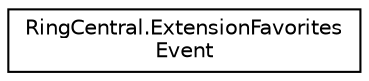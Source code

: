 digraph "Graphical Class Hierarchy"
{
 // LATEX_PDF_SIZE
  edge [fontname="Helvetica",fontsize="10",labelfontname="Helvetica",labelfontsize="10"];
  node [fontname="Helvetica",fontsize="10",shape=record];
  rankdir="LR";
  Node0 [label="RingCentral.ExtensionFavorites\lEvent",height=0.2,width=0.4,color="black", fillcolor="white", style="filled",URL="$classRingCentral_1_1ExtensionFavoritesEvent.html",tooltip=" "];
}

